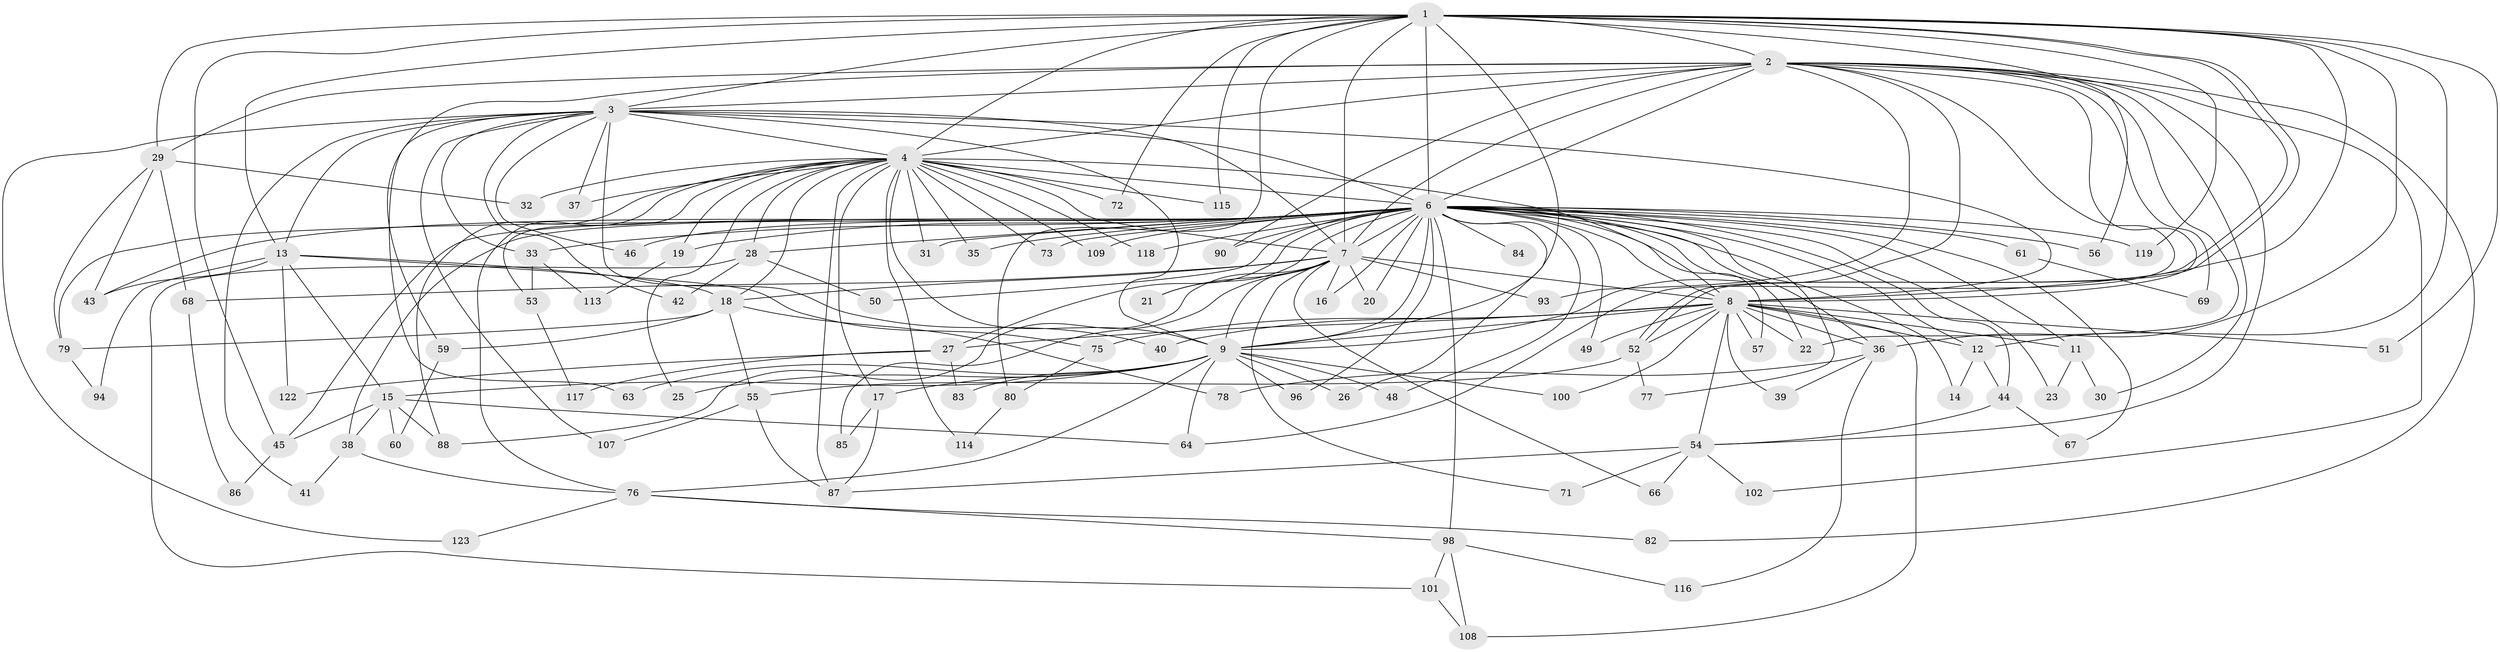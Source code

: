 // Generated by graph-tools (version 1.1) at 2025/23/03/03/25 07:23:42]
// undirected, 97 vertices, 219 edges
graph export_dot {
graph [start="1"]
  node [color=gray90,style=filled];
  1 [super="+5"];
  2 [super="+74"];
  3 [super="+92"];
  4 [super="+65"];
  6 [super="+10"];
  7 [super="+99"];
  8 [super="+34"];
  9 [super="+24"];
  11;
  12;
  13 [super="+105"];
  14;
  15 [super="+112"];
  16;
  17 [super="+120"];
  18 [super="+70"];
  19;
  20;
  21;
  22 [super="+121"];
  23;
  25;
  26;
  27 [super="+106"];
  28;
  29 [super="+58"];
  30;
  31;
  32;
  33;
  35;
  36 [super="+47"];
  37;
  38;
  39;
  40;
  41;
  42 [super="+103"];
  43;
  44;
  45 [super="+95"];
  46;
  48;
  49;
  50;
  51;
  52 [super="+62"];
  53;
  54 [super="+81"];
  55;
  56;
  57;
  59;
  60;
  61;
  63;
  64 [super="+104"];
  66;
  67;
  68;
  69;
  71;
  72;
  73;
  75;
  76 [super="+91"];
  77;
  78;
  79 [super="+110"];
  80 [super="+97"];
  82;
  83;
  84;
  85;
  86;
  87 [super="+89"];
  88;
  90;
  93;
  94;
  96;
  98;
  100;
  101;
  102;
  107;
  108 [super="+111"];
  109;
  113;
  114;
  115;
  116;
  117;
  118;
  119;
  122;
  123;
  1 -- 2 [weight=2];
  1 -- 3 [weight=2];
  1 -- 4 [weight=2];
  1 -- 6 [weight=4];
  1 -- 7 [weight=2];
  1 -- 8 [weight=2];
  1 -- 9 [weight=2];
  1 -- 12;
  1 -- 29 [weight=2];
  1 -- 36;
  1 -- 51;
  1 -- 52;
  1 -- 52;
  1 -- 80 [weight=2];
  1 -- 115;
  1 -- 72;
  1 -- 13;
  1 -- 45;
  1 -- 119;
  1 -- 56;
  2 -- 3;
  2 -- 4;
  2 -- 6 [weight=3];
  2 -- 7;
  2 -- 8;
  2 -- 9;
  2 -- 22;
  2 -- 29;
  2 -- 30;
  2 -- 54;
  2 -- 59;
  2 -- 64;
  2 -- 69;
  2 -- 82;
  2 -- 90;
  2 -- 93;
  2 -- 102;
  3 -- 4;
  3 -- 6 [weight=3];
  3 -- 7;
  3 -- 8;
  3 -- 9;
  3 -- 13;
  3 -- 33;
  3 -- 37;
  3 -- 40;
  3 -- 41;
  3 -- 42 [weight=2];
  3 -- 46;
  3 -- 63;
  3 -- 107;
  3 -- 123;
  4 -- 6 [weight=3];
  4 -- 7;
  4 -- 8;
  4 -- 9 [weight=2];
  4 -- 17;
  4 -- 19;
  4 -- 25;
  4 -- 28;
  4 -- 31;
  4 -- 32;
  4 -- 35;
  4 -- 37;
  4 -- 53;
  4 -- 72;
  4 -- 73;
  4 -- 88;
  4 -- 109;
  4 -- 114;
  4 -- 115;
  4 -- 118;
  4 -- 18;
  4 -- 76;
  4 -- 87;
  6 -- 7 [weight=2];
  6 -- 8 [weight=2];
  6 -- 9 [weight=2];
  6 -- 11;
  6 -- 12;
  6 -- 14;
  6 -- 16;
  6 -- 20;
  6 -- 23;
  6 -- 27;
  6 -- 31;
  6 -- 33;
  6 -- 35;
  6 -- 43;
  6 -- 44;
  6 -- 46;
  6 -- 56;
  6 -- 57;
  6 -- 61 [weight=2];
  6 -- 73;
  6 -- 77;
  6 -- 79;
  6 -- 84 [weight=2];
  6 -- 90;
  6 -- 96;
  6 -- 98;
  6 -- 109;
  6 -- 67;
  6 -- 19;
  6 -- 21;
  6 -- 26;
  6 -- 28;
  6 -- 38;
  6 -- 48;
  6 -- 49;
  6 -- 50;
  6 -- 118;
  6 -- 119;
  6 -- 22;
  6 -- 45;
  6 -- 36;
  7 -- 8;
  7 -- 9;
  7 -- 16;
  7 -- 18 [weight=2];
  7 -- 20;
  7 -- 21;
  7 -- 66;
  7 -- 68;
  7 -- 71;
  7 -- 85;
  7 -- 88;
  7 -- 93;
  8 -- 9;
  8 -- 11;
  8 -- 22;
  8 -- 27 [weight=2];
  8 -- 36;
  8 -- 39;
  8 -- 49;
  8 -- 51;
  8 -- 54;
  8 -- 57;
  8 -- 75;
  8 -- 100;
  8 -- 108;
  8 -- 40;
  8 -- 12;
  8 -- 52;
  9 -- 15;
  9 -- 17;
  9 -- 25;
  9 -- 26;
  9 -- 48;
  9 -- 63;
  9 -- 83;
  9 -- 96;
  9 -- 100;
  9 -- 64;
  9 -- 76;
  11 -- 23;
  11 -- 30;
  12 -- 14;
  12 -- 44;
  13 -- 15;
  13 -- 18;
  13 -- 75;
  13 -- 94;
  13 -- 122;
  13 -- 43;
  15 -- 38;
  15 -- 45;
  15 -- 60;
  15 -- 88;
  15 -- 64;
  17 -- 85;
  17 -- 87;
  18 -- 55;
  18 -- 59;
  18 -- 78;
  18 -- 79;
  19 -- 113;
  27 -- 83;
  27 -- 122;
  27 -- 117;
  28 -- 42;
  28 -- 50;
  28 -- 101;
  29 -- 32;
  29 -- 43;
  29 -- 68;
  29 -- 79;
  33 -- 53;
  33 -- 113;
  36 -- 39;
  36 -- 116;
  36 -- 78;
  38 -- 41;
  38 -- 76;
  44 -- 67;
  44 -- 54;
  45 -- 86;
  52 -- 55;
  52 -- 77;
  53 -- 117;
  54 -- 66;
  54 -- 71;
  54 -- 102;
  54 -- 87;
  55 -- 87;
  55 -- 107;
  59 -- 60;
  61 -- 69;
  68 -- 86;
  75 -- 80;
  76 -- 82;
  76 -- 98;
  76 -- 123;
  79 -- 94;
  80 -- 114;
  98 -- 101;
  98 -- 108;
  98 -- 116;
  101 -- 108;
}
